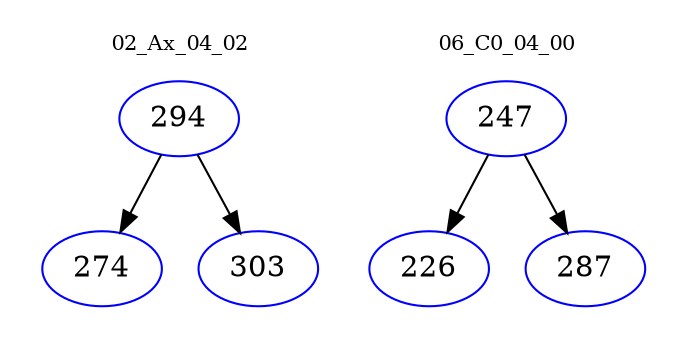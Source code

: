 digraph{
subgraph cluster_0 {
color = white
label = "02_Ax_04_02";
fontsize=10;
T0_294 [label="294", color="blue"]
T0_294 -> T0_274 [color="black"]
T0_274 [label="274", color="blue"]
T0_294 -> T0_303 [color="black"]
T0_303 [label="303", color="blue"]
}
subgraph cluster_1 {
color = white
label = "06_C0_04_00";
fontsize=10;
T1_247 [label="247", color="blue"]
T1_247 -> T1_226 [color="black"]
T1_226 [label="226", color="blue"]
T1_247 -> T1_287 [color="black"]
T1_287 [label="287", color="blue"]
}
}
